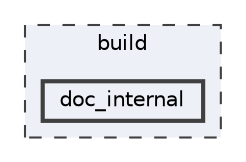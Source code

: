 digraph "build/doc_internal"
{
 // INTERACTIVE_SVG=YES
 // LATEX_PDF_SIZE
  bgcolor="transparent";
  edge [fontname=Helvetica,fontsize=10,labelfontname=Helvetica,labelfontsize=10];
  node [fontname=Helvetica,fontsize=10,shape=box,height=0.2,width=0.4];
  compound=true
  subgraph clusterdir_4fef79e7177ba769987a8da36c892c5f {
    graph [ bgcolor="#edf0f7", pencolor="grey25", label="build", fontname=Helvetica,fontsize=10 style="filled,dashed", URL="dir_4fef79e7177ba769987a8da36c892c5f.html",tooltip=""]
  dir_0ddcf5ee8a1b23f6d26086c360b50675 [label="doc_internal", fillcolor="#edf0f7", color="grey25", style="filled,bold", URL="dir_0ddcf5ee8a1b23f6d26086c360b50675.html",tooltip=""];
  }
}
